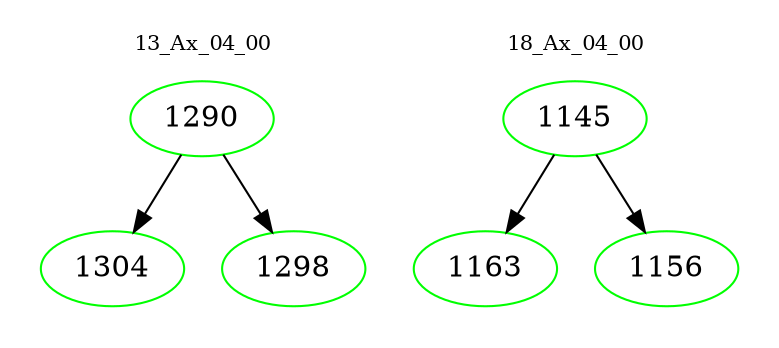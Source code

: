 digraph{
subgraph cluster_0 {
color = white
label = "13_Ax_04_00";
fontsize=10;
T0_1290 [label="1290", color="green"]
T0_1290 -> T0_1304 [color="black"]
T0_1304 [label="1304", color="green"]
T0_1290 -> T0_1298 [color="black"]
T0_1298 [label="1298", color="green"]
}
subgraph cluster_1 {
color = white
label = "18_Ax_04_00";
fontsize=10;
T1_1145 [label="1145", color="green"]
T1_1145 -> T1_1163 [color="black"]
T1_1163 [label="1163", color="green"]
T1_1145 -> T1_1156 [color="black"]
T1_1156 [label="1156", color="green"]
}
}
